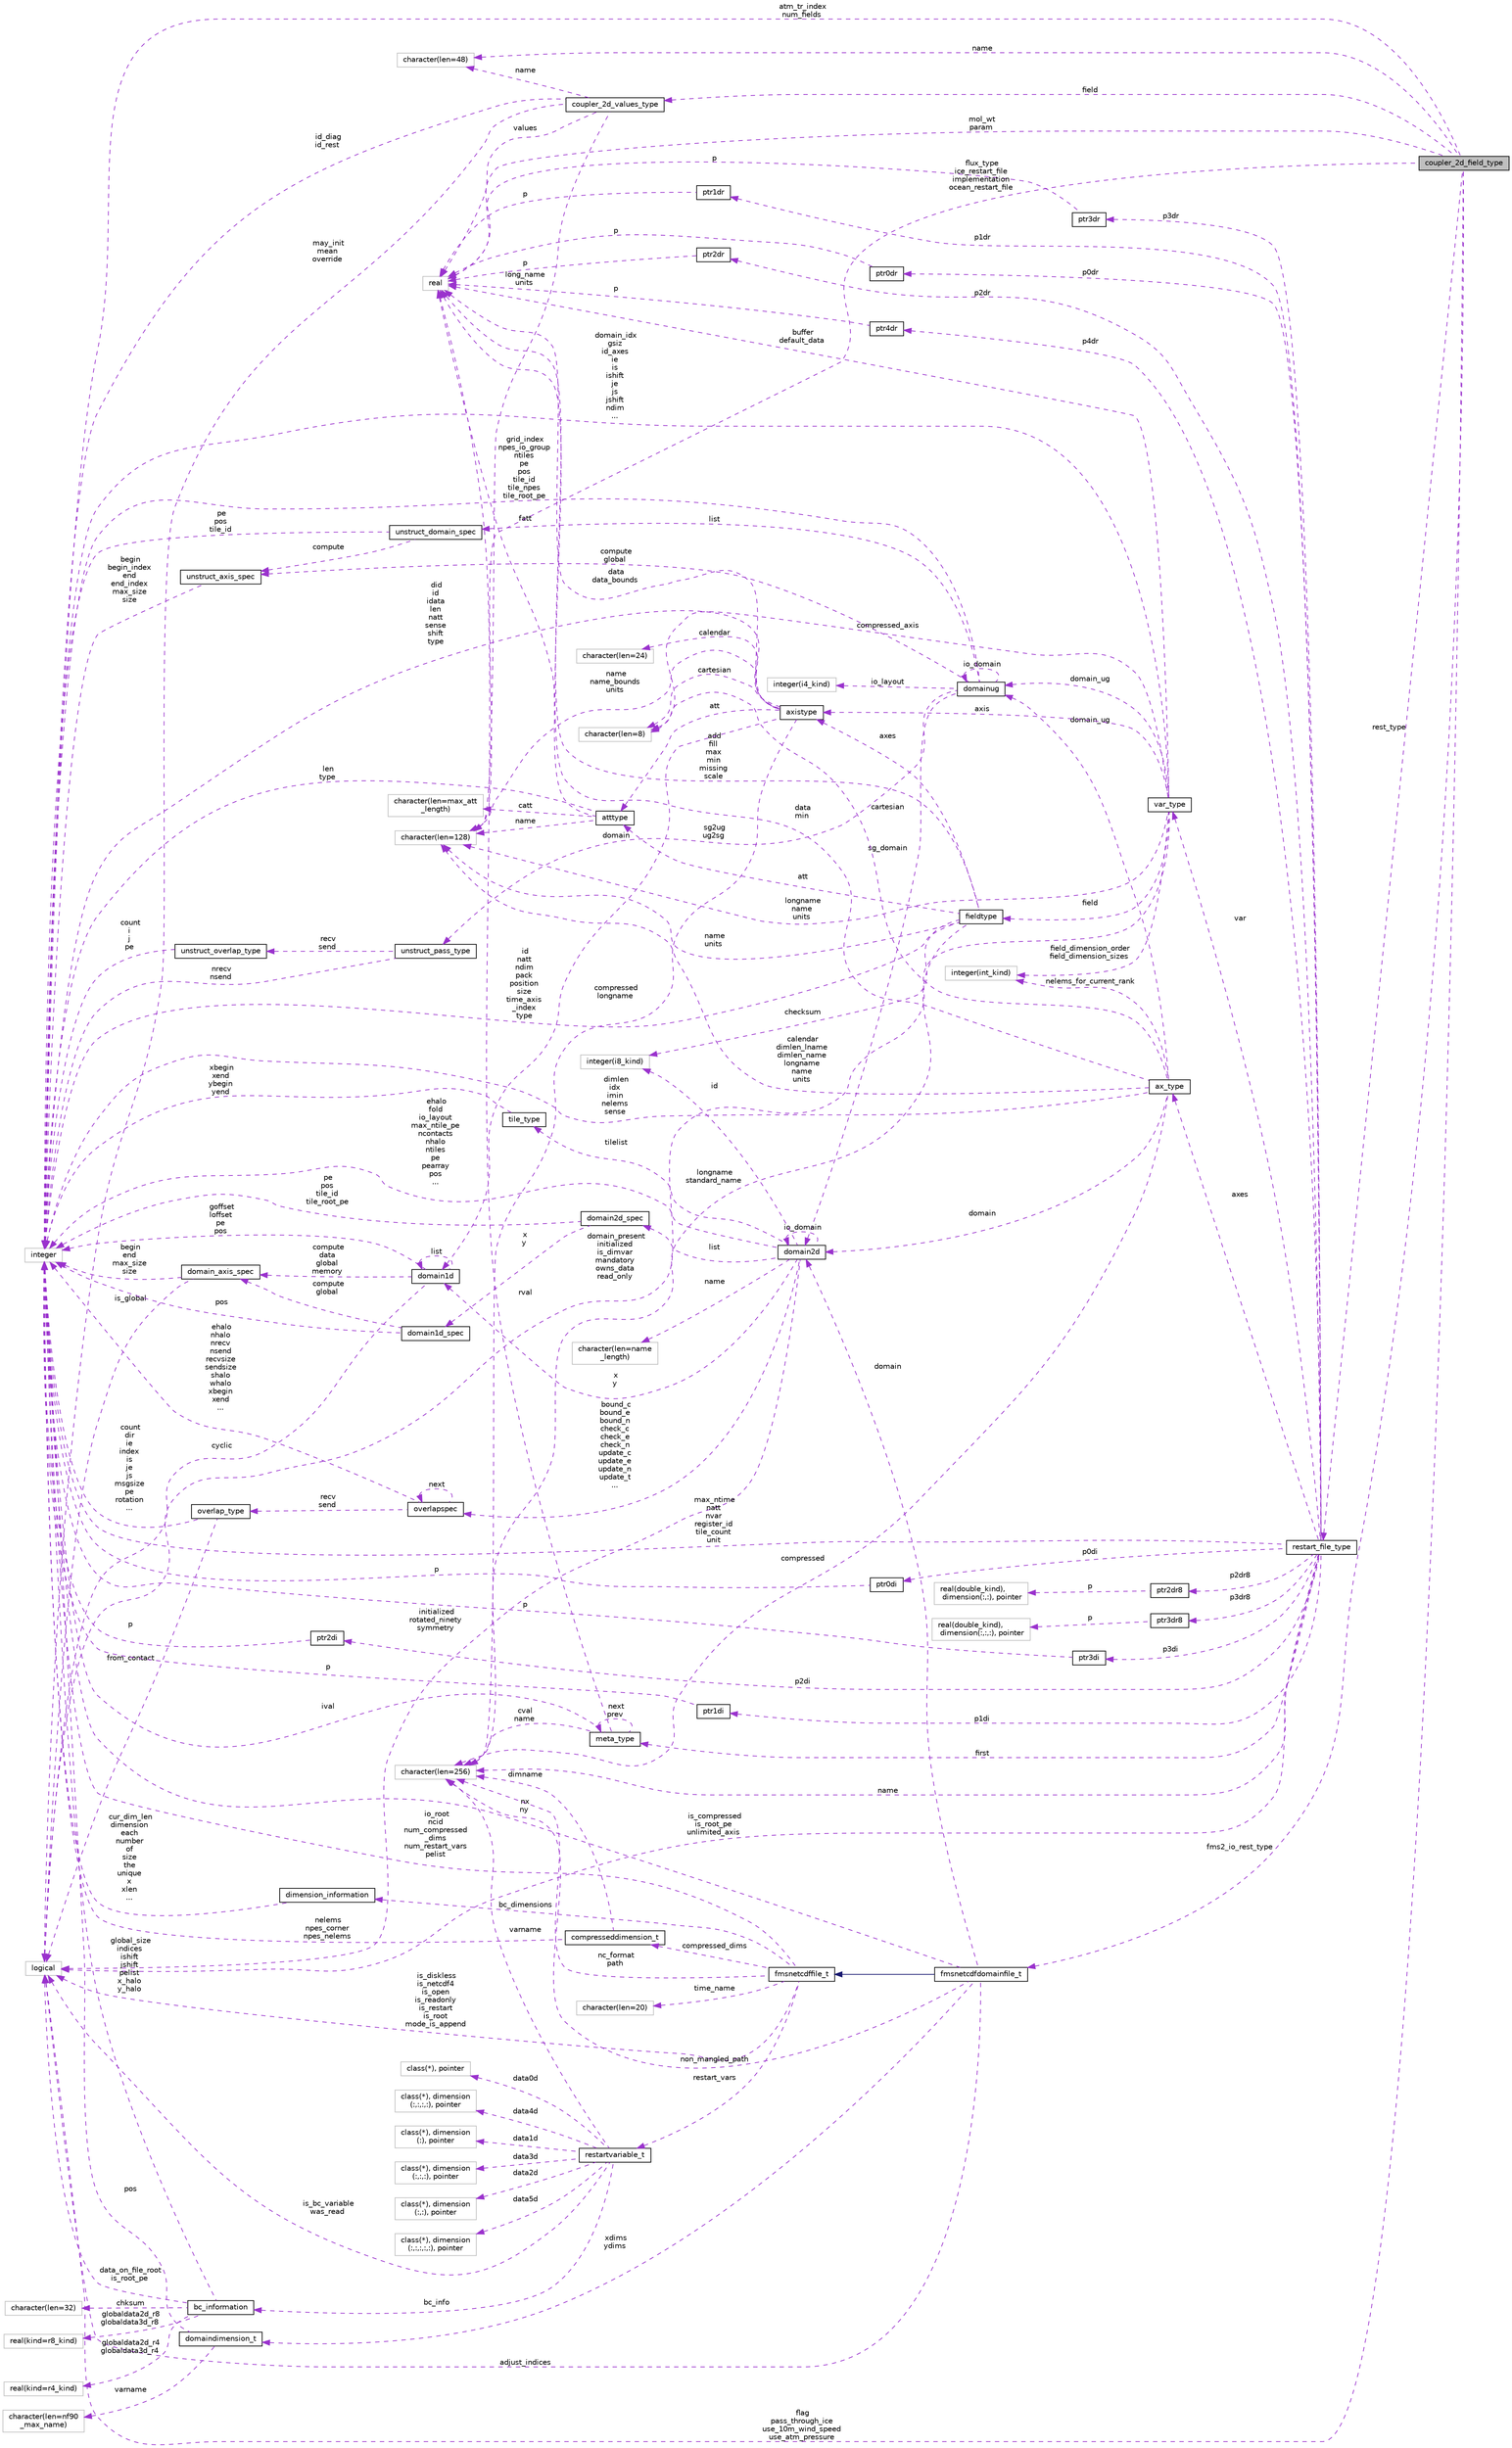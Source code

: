 digraph "coupler_2d_field_type"
{
 // INTERACTIVE_SVG=YES
 // LATEX_PDF_SIZE
  edge [fontname="Helvetica",fontsize="10",labelfontname="Helvetica",labelfontsize="10"];
  node [fontname="Helvetica",fontsize="10",shape=record];
  rankdir="LR";
  Node1 [label="coupler_2d_field_type",height=0.2,width=0.4,color="black", fillcolor="grey75", style="filled", fontcolor="black",tooltip="Coupler data for 2D fields."];
  Node2 -> Node1 [dir="back",color="darkorchid3",fontsize="10",style="dashed",label=" flag\npass_through_ice\nuse_10m_wind_speed\nuse_atm_pressure" ,fontname="Helvetica"];
  Node2 [label="logical",height=0.2,width=0.4,color="grey75", fillcolor="white", style="filled",tooltip=" "];
  Node3 -> Node1 [dir="back",color="darkorchid3",fontsize="10",style="dashed",label=" rest_type" ,fontname="Helvetica"];
  Node3 [label="restart_file_type",height=0.2,width=0.4,color="black", fillcolor="white", style="filled",URL="$group__fms__io__mod.html#structfms__io__mod_1_1restart__file__type",tooltip=" "];
  Node4 -> Node3 [dir="back",color="darkorchid3",fontsize="10",style="dashed",label=" p2dr8" ,fontname="Helvetica"];
  Node4 [label="ptr2dr8",height=0.2,width=0.4,color="black", fillcolor="white", style="filled",URL="$group__fms__io__mod.html#structfms__io__mod_1_1ptr2dr8",tooltip=" "];
  Node5 -> Node4 [dir="back",color="darkorchid3",fontsize="10",style="dashed",label=" p" ,fontname="Helvetica"];
  Node5 [label="real(double_kind),\l dimension(:,:), pointer",height=0.2,width=0.4,color="grey75", fillcolor="white", style="filled",tooltip=" "];
  Node2 -> Node3 [dir="back",color="darkorchid3",fontsize="10",style="dashed",label=" is_compressed\nis_root_pe\nunlimited_axis" ,fontname="Helvetica"];
  Node6 -> Node3 [dir="back",color="darkorchid3",fontsize="10",style="dashed",label=" p3dr8" ,fontname="Helvetica"];
  Node6 [label="ptr3dr8",height=0.2,width=0.4,color="black", fillcolor="white", style="filled",URL="$group__fms__io__mod.html#structfms__io__mod_1_1ptr3dr8",tooltip=" "];
  Node7 -> Node6 [dir="back",color="darkorchid3",fontsize="10",style="dashed",label=" p" ,fontname="Helvetica"];
  Node7 [label="real(double_kind),\l dimension(:,:,:), pointer",height=0.2,width=0.4,color="grey75", fillcolor="white", style="filled",tooltip=" "];
  Node8 -> Node3 [dir="back",color="darkorchid3",fontsize="10",style="dashed",label=" p1dr" ,fontname="Helvetica"];
  Node8 [label="ptr1dr",height=0.2,width=0.4,color="black", fillcolor="white", style="filled",URL="$group__fms__io__mod.html#structfms__io__mod_1_1ptr1dr",tooltip=" "];
  Node9 -> Node8 [dir="back",color="darkorchid3",fontsize="10",style="dashed",label=" p" ,fontname="Helvetica"];
  Node9 [label="real",height=0.2,width=0.4,color="grey75", fillcolor="white", style="filled",tooltip=" "];
  Node10 -> Node3 [dir="back",color="darkorchid3",fontsize="10",style="dashed",label=" p0dr" ,fontname="Helvetica"];
  Node10 [label="ptr0dr",height=0.2,width=0.4,color="black", fillcolor="white", style="filled",URL="$group__fms__io__mod.html#structfms__io__mod_1_1ptr0dr",tooltip=" "];
  Node9 -> Node10 [dir="back",color="darkorchid3",fontsize="10",style="dashed",label=" p" ,fontname="Helvetica"];
  Node11 -> Node3 [dir="back",color="darkorchid3",fontsize="10",style="dashed",label=" first" ,fontname="Helvetica"];
  Node11 [label="meta_type",height=0.2,width=0.4,color="black", fillcolor="white", style="filled",URL="$group__fms__io__mod.html#structfms__io__mod_1_1meta__type",tooltip=" "];
  Node11 -> Node11 [dir="back",color="darkorchid3",fontsize="10",style="dashed",label=" next\nprev" ,fontname="Helvetica"];
  Node12 -> Node11 [dir="back",color="darkorchid3",fontsize="10",style="dashed",label=" cval\nname" ,fontname="Helvetica"];
  Node12 [label="character(len=256)",height=0.2,width=0.4,color="grey75", fillcolor="white", style="filled",tooltip=" "];
  Node13 -> Node11 [dir="back",color="darkorchid3",fontsize="10",style="dashed",label=" ival" ,fontname="Helvetica"];
  Node13 [label="integer",height=0.2,width=0.4,color="grey75", fillcolor="white", style="filled",tooltip=" "];
  Node9 -> Node11 [dir="back",color="darkorchid3",fontsize="10",style="dashed",label=" rval" ,fontname="Helvetica"];
  Node14 -> Node3 [dir="back",color="darkorchid3",fontsize="10",style="dashed",label=" p3dr" ,fontname="Helvetica"];
  Node14 [label="ptr3dr",height=0.2,width=0.4,color="black", fillcolor="white", style="filled",URL="$group__fms__io__mod.html#structfms__io__mod_1_1ptr3dr",tooltip=" "];
  Node9 -> Node14 [dir="back",color="darkorchid3",fontsize="10",style="dashed",label=" p" ,fontname="Helvetica"];
  Node15 -> Node3 [dir="back",color="darkorchid3",fontsize="10",style="dashed",label=" p2dr" ,fontname="Helvetica"];
  Node15 [label="ptr2dr",height=0.2,width=0.4,color="black", fillcolor="white", style="filled",URL="$group__fms__io__mod.html#structfms__io__mod_1_1ptr2dr",tooltip=" "];
  Node9 -> Node15 [dir="back",color="darkorchid3",fontsize="10",style="dashed",label=" p" ,fontname="Helvetica"];
  Node16 -> Node3 [dir="back",color="darkorchid3",fontsize="10",style="dashed",label=" p4dr" ,fontname="Helvetica"];
  Node16 [label="ptr4dr",height=0.2,width=0.4,color="black", fillcolor="white", style="filled",URL="$group__fms__io__mod.html#structfms__io__mod_1_1ptr4dr",tooltip=" "];
  Node9 -> Node16 [dir="back",color="darkorchid3",fontsize="10",style="dashed",label=" p" ,fontname="Helvetica"];
  Node17 -> Node3 [dir="back",color="darkorchid3",fontsize="10",style="dashed",label=" axes" ,fontname="Helvetica"];
  Node17 [label="ax_type",height=0.2,width=0.4,color="black", fillcolor="white", style="filled",URL="$group__fms__io__mod.html#structfms__io__mod_1_1ax__type",tooltip=" "];
  Node18 -> Node17 [dir="back",color="darkorchid3",fontsize="10",style="dashed",label=" domain_ug" ,fontname="Helvetica"];
  Node18 [label="domainug",height=0.2,width=0.4,color="black", fillcolor="white", style="filled",URL="$group__mpp__domains__mod.html#structmpp__domains__mod_1_1domainug",tooltip="Domain information for managing data on unstructured grids."];
  Node19 -> Node18 [dir="back",color="darkorchid3",fontsize="10",style="dashed",label=" list" ,fontname="Helvetica"];
  Node19 [label="unstruct_domain_spec",height=0.2,width=0.4,color="black", fillcolor="white", style="filled",URL="$group__mpp__domains__mod.html#structmpp__domains__mod_1_1unstruct__domain__spec",tooltip="Private type for axis specification data for an unstructured domain."];
  Node20 -> Node19 [dir="back",color="darkorchid3",fontsize="10",style="dashed",label=" compute" ,fontname="Helvetica"];
  Node20 [label="unstruct_axis_spec",height=0.2,width=0.4,color="black", fillcolor="white", style="filled",URL="$group__mpp__domains__mod.html#structmpp__domains__mod_1_1unstruct__axis__spec",tooltip="Private type for axis specification data for an unstructured grid."];
  Node13 -> Node20 [dir="back",color="darkorchid3",fontsize="10",style="dashed",label=" begin\nbegin_index\nend\nend_index\nmax_size\nsize" ,fontname="Helvetica"];
  Node13 -> Node19 [dir="back",color="darkorchid3",fontsize="10",style="dashed",label=" pe\npos\ntile_id" ,fontname="Helvetica"];
  Node20 -> Node18 [dir="back",color="darkorchid3",fontsize="10",style="dashed",label=" compute\nglobal" ,fontname="Helvetica"];
  Node21 -> Node18 [dir="back",color="darkorchid3",fontsize="10",style="dashed",label=" sg_domain" ,fontname="Helvetica"];
  Node21 [label="domain2d",height=0.2,width=0.4,color="black", fillcolor="white", style="filled",URL="$group__mpp__domains__mod.html#structmpp__domains__mod_1_1domain2d",tooltip="The domain2D type contains all the necessary information to define the global, compute and data domai..."];
  Node2 -> Node21 [dir="back",color="darkorchid3",fontsize="10",style="dashed",label=" initialized\nrotated_ninety\nsymmetry" ,fontname="Helvetica"];
  Node22 -> Node21 [dir="back",color="darkorchid3",fontsize="10",style="dashed",label=" x\ny" ,fontname="Helvetica"];
  Node22 [label="domain1d",height=0.2,width=0.4,color="black", fillcolor="white", style="filled",URL="$group__mpp__domains__mod.html#structmpp__domains__mod_1_1domain1d",tooltip="One dimensional domain used to manage shared data access between pes."];
  Node2 -> Node22 [dir="back",color="darkorchid3",fontsize="10",style="dashed",label=" cyclic" ,fontname="Helvetica"];
  Node22 -> Node22 [dir="back",color="darkorchid3",fontsize="10",style="dashed",label=" list" ,fontname="Helvetica"];
  Node23 -> Node22 [dir="back",color="darkorchid3",fontsize="10",style="dashed",label=" compute\ndata\nglobal\nmemory" ,fontname="Helvetica"];
  Node23 [label="domain_axis_spec",height=0.2,width=0.4,color="black", fillcolor="white", style="filled",URL="$group__mpp__domains__mod.html#structmpp__domains__mod_1_1domain__axis__spec",tooltip="Used to specify index limits along an axis of a domain."];
  Node2 -> Node23 [dir="back",color="darkorchid3",fontsize="10",style="dashed",label=" is_global" ,fontname="Helvetica"];
  Node13 -> Node23 [dir="back",color="darkorchid3",fontsize="10",style="dashed",label=" begin\nend\nmax_size\nsize" ,fontname="Helvetica"];
  Node13 -> Node22 [dir="back",color="darkorchid3",fontsize="10",style="dashed",label=" goffset\nloffset\npe\npos" ,fontname="Helvetica"];
  Node24 -> Node21 [dir="back",color="darkorchid3",fontsize="10",style="dashed",label=" id" ,fontname="Helvetica"];
  Node24 [label="integer(i8_kind)",height=0.2,width=0.4,color="grey75", fillcolor="white", style="filled",tooltip=" "];
  Node21 -> Node21 [dir="back",color="darkorchid3",fontsize="10",style="dashed",label=" io_domain" ,fontname="Helvetica"];
  Node25 -> Node21 [dir="back",color="darkorchid3",fontsize="10",style="dashed",label=" bound_c\nbound_e\nbound_n\ncheck_c\ncheck_e\ncheck_n\nupdate_c\nupdate_e\nupdate_n\nupdate_t\n..." ,fontname="Helvetica"];
  Node25 [label="overlapspec",height=0.2,width=0.4,color="black", fillcolor="white", style="filled",URL="$group__mpp__domains__mod.html#structmpp__domains__mod_1_1overlapspec",tooltip="Private type for overlap specifications."];
  Node26 -> Node25 [dir="back",color="darkorchid3",fontsize="10",style="dashed",label=" recv\nsend" ,fontname="Helvetica"];
  Node26 [label="overlap_type",height=0.2,width=0.4,color="black", fillcolor="white", style="filled",URL="$group__mpp__domains__mod.html#structmpp__domains__mod_1_1overlap__type",tooltip="Type for overlapping data."];
  Node2 -> Node26 [dir="back",color="darkorchid3",fontsize="10",style="dashed",label=" from_contact" ,fontname="Helvetica"];
  Node13 -> Node26 [dir="back",color="darkorchid3",fontsize="10",style="dashed",label=" count\ndir\nie\nindex\nis\nje\njs\nmsgsize\npe\nrotation\n..." ,fontname="Helvetica"];
  Node25 -> Node25 [dir="back",color="darkorchid3",fontsize="10",style="dashed",label=" next" ,fontname="Helvetica"];
  Node13 -> Node25 [dir="back",color="darkorchid3",fontsize="10",style="dashed",label=" ehalo\nnhalo\nnrecv\nnsend\nrecvsize\nsendsize\nshalo\nwhalo\nxbegin\nxend\n..." ,fontname="Helvetica"];
  Node27 -> Node21 [dir="back",color="darkorchid3",fontsize="10",style="dashed",label=" list" ,fontname="Helvetica"];
  Node27 [label="domain2d_spec",height=0.2,width=0.4,color="black", fillcolor="white", style="filled",URL="$group__mpp__domains__mod.html#structmpp__domains__mod_1_1domain2d__spec",tooltip="Private type to specify multiple index limits and pe information for a 2D domain."];
  Node28 -> Node27 [dir="back",color="darkorchid3",fontsize="10",style="dashed",label=" x\ny" ,fontname="Helvetica"];
  Node28 [label="domain1d_spec",height=0.2,width=0.4,color="black", fillcolor="white", style="filled",URL="$group__mpp__domains__mod.html#structmpp__domains__mod_1_1domain1d__spec",tooltip="A private type used to specify index limits for a domain decomposition."];
  Node23 -> Node28 [dir="back",color="darkorchid3",fontsize="10",style="dashed",label=" compute\nglobal" ,fontname="Helvetica"];
  Node13 -> Node28 [dir="back",color="darkorchid3",fontsize="10",style="dashed",label=" pos" ,fontname="Helvetica"];
  Node13 -> Node27 [dir="back",color="darkorchid3",fontsize="10",style="dashed",label=" pe\npos\ntile_id\ntile_root_pe" ,fontname="Helvetica"];
  Node29 -> Node21 [dir="back",color="darkorchid3",fontsize="10",style="dashed",label=" tilelist" ,fontname="Helvetica"];
  Node29 [label="tile_type",height=0.2,width=0.4,color="black", fillcolor="white", style="filled",URL="$group__mpp__domains__mod.html#structmpp__domains__mod_1_1tile__type",tooltip="Upper and lower x and y bounds for a tile."];
  Node13 -> Node29 [dir="back",color="darkorchid3",fontsize="10",style="dashed",label=" xbegin\nxend\nybegin\nyend" ,fontname="Helvetica"];
  Node13 -> Node21 [dir="back",color="darkorchid3",fontsize="10",style="dashed",label=" ehalo\nfold\nio_layout\nmax_ntile_pe\nncontacts\nnhalo\nntiles\npe\npearray\npos\n..." ,fontname="Helvetica"];
  Node30 -> Node21 [dir="back",color="darkorchid3",fontsize="10",style="dashed",label=" name" ,fontname="Helvetica"];
  Node30 [label="character(len=name\l_length)",height=0.2,width=0.4,color="grey75", fillcolor="white", style="filled",tooltip=" "];
  Node18 -> Node18 [dir="back",color="darkorchid3",fontsize="10",style="dashed",label=" io_domain" ,fontname="Helvetica"];
  Node31 -> Node18 [dir="back",color="darkorchid3",fontsize="10",style="dashed",label=" sg2ug\nug2sg" ,fontname="Helvetica"];
  Node31 [label="unstruct_pass_type",height=0.2,width=0.4,color="black", fillcolor="white", style="filled",URL="$group__mpp__domains__mod.html#structmpp__domains__mod_1_1unstruct__pass__type",tooltip="Private type."];
  Node32 -> Node31 [dir="back",color="darkorchid3",fontsize="10",style="dashed",label=" recv\nsend" ,fontname="Helvetica"];
  Node32 [label="unstruct_overlap_type",height=0.2,width=0.4,color="black", fillcolor="white", style="filled",URL="$group__mpp__domains__mod.html#structmpp__domains__mod_1_1unstruct__overlap__type",tooltip="Private type."];
  Node13 -> Node32 [dir="back",color="darkorchid3",fontsize="10",style="dashed",label=" count\ni\nj\npe" ,fontname="Helvetica"];
  Node13 -> Node31 [dir="back",color="darkorchid3",fontsize="10",style="dashed",label=" nrecv\nnsend" ,fontname="Helvetica"];
  Node13 -> Node18 [dir="back",color="darkorchid3",fontsize="10",style="dashed",label=" grid_index\nnpes_io_group\nntiles\npe\npos\ntile_id\ntile_npes\ntile_root_pe" ,fontname="Helvetica"];
  Node33 -> Node18 [dir="back",color="darkorchid3",fontsize="10",style="dashed",label=" io_layout" ,fontname="Helvetica"];
  Node33 [label="integer(i4_kind)",height=0.2,width=0.4,color="grey75", fillcolor="white", style="filled",tooltip=" "];
  Node21 -> Node17 [dir="back",color="darkorchid3",fontsize="10",style="dashed",label=" domain" ,fontname="Helvetica"];
  Node12 -> Node17 [dir="back",color="darkorchid3",fontsize="10",style="dashed",label=" compressed" ,fontname="Helvetica"];
  Node34 -> Node17 [dir="back",color="darkorchid3",fontsize="10",style="dashed",label=" nelems_for_current_rank" ,fontname="Helvetica"];
  Node34 [label="integer(int_kind)",height=0.2,width=0.4,color="grey75", fillcolor="white", style="filled",tooltip=" "];
  Node35 -> Node17 [dir="back",color="darkorchid3",fontsize="10",style="dashed",label=" cartesian" ,fontname="Helvetica"];
  Node35 [label="character(len=8)",height=0.2,width=0.4,color="grey75", fillcolor="white", style="filled",tooltip=" "];
  Node36 -> Node17 [dir="back",color="darkorchid3",fontsize="10",style="dashed",label=" calendar\ndimlen_lname\ndimlen_name\nlongname\nname\nunits" ,fontname="Helvetica"];
  Node36 [label="character(len=128)",height=0.2,width=0.4,color="grey75", fillcolor="white", style="filled",tooltip=" "];
  Node9 -> Node17 [dir="back",color="darkorchid3",fontsize="10",style="dashed",label=" data\nmin" ,fontname="Helvetica"];
  Node13 -> Node17 [dir="back",color="darkorchid3",fontsize="10",style="dashed",label=" dimlen\nidx\nimin\nnelems\nsense" ,fontname="Helvetica"];
  Node12 -> Node3 [dir="back",color="darkorchid3",fontsize="10",style="dashed",label=" name" ,fontname="Helvetica"];
  Node37 -> Node3 [dir="back",color="darkorchid3",fontsize="10",style="dashed",label=" p1di" ,fontname="Helvetica"];
  Node37 [label="ptr1di",height=0.2,width=0.4,color="black", fillcolor="white", style="filled",URL="$group__fms__io__mod.html#structfms__io__mod_1_1ptr1di",tooltip=" "];
  Node13 -> Node37 [dir="back",color="darkorchid3",fontsize="10",style="dashed",label=" p" ,fontname="Helvetica"];
  Node38 -> Node3 [dir="back",color="darkorchid3",fontsize="10",style="dashed",label=" var" ,fontname="Helvetica"];
  Node38 [label="var_type",height=0.2,width=0.4,color="black", fillcolor="white", style="filled",URL="$group__fms__io__mod.html#structfms__io__mod_1_1var__type",tooltip=" "];
  Node2 -> Node38 [dir="back",color="darkorchid3",fontsize="10",style="dashed",label=" domain_present\ninitialized\nis_dimvar\nmandatory\nowns_data\nread_only" ,fontname="Helvetica"];
  Node39 -> Node38 [dir="back",color="darkorchid3",fontsize="10",style="dashed",label=" field" ,fontname="Helvetica"];
  Node39 [label="fieldtype",height=0.2,width=0.4,color="black", fillcolor="white", style="filled",URL="$group__mpp__io__mod.html#structmpp__io__mod_1_1fieldtype",tooltip=" "];
  Node24 -> Node39 [dir="back",color="darkorchid3",fontsize="10",style="dashed",label=" checksum" ,fontname="Helvetica"];
  Node12 -> Node39 [dir="back",color="darkorchid3",fontsize="10",style="dashed",label=" longname\nstandard_name" ,fontname="Helvetica"];
  Node40 -> Node39 [dir="back",color="darkorchid3",fontsize="10",style="dashed",label=" att" ,fontname="Helvetica"];
  Node40 [label="atttype",height=0.2,width=0.4,color="black", fillcolor="white", style="filled",URL="$group__mpp__io__mod.html#structmpp__io__mod_1_1atttype",tooltip=" "];
  Node36 -> Node40 [dir="back",color="darkorchid3",fontsize="10",style="dashed",label=" name" ,fontname="Helvetica"];
  Node9 -> Node40 [dir="back",color="darkorchid3",fontsize="10",style="dashed",label=" fatt" ,fontname="Helvetica"];
  Node13 -> Node40 [dir="back",color="darkorchid3",fontsize="10",style="dashed",label=" len\ntype" ,fontname="Helvetica"];
  Node41 -> Node40 [dir="back",color="darkorchid3",fontsize="10",style="dashed",label=" catt" ,fontname="Helvetica"];
  Node41 [label="character(len=max_att\l_length)",height=0.2,width=0.4,color="grey75", fillcolor="white", style="filled",tooltip=" "];
  Node42 -> Node39 [dir="back",color="darkorchid3",fontsize="10",style="dashed",label=" axes" ,fontname="Helvetica"];
  Node42 [label="axistype",height=0.2,width=0.4,color="black", fillcolor="white", style="filled",URL="$group__mpp__io__mod.html#structmpp__io__mod_1_1axistype",tooltip=" "];
  Node22 -> Node42 [dir="back",color="darkorchid3",fontsize="10",style="dashed",label=" domain" ,fontname="Helvetica"];
  Node12 -> Node42 [dir="back",color="darkorchid3",fontsize="10",style="dashed",label=" compressed\nlongname" ,fontname="Helvetica"];
  Node40 -> Node42 [dir="back",color="darkorchid3",fontsize="10",style="dashed",label=" att" ,fontname="Helvetica"];
  Node35 -> Node42 [dir="back",color="darkorchid3",fontsize="10",style="dashed",label=" cartesian" ,fontname="Helvetica"];
  Node36 -> Node42 [dir="back",color="darkorchid3",fontsize="10",style="dashed",label=" name\nname_bounds\nunits" ,fontname="Helvetica"];
  Node9 -> Node42 [dir="back",color="darkorchid3",fontsize="10",style="dashed",label=" data\ndata_bounds" ,fontname="Helvetica"];
  Node13 -> Node42 [dir="back",color="darkorchid3",fontsize="10",style="dashed",label=" did\nid\nidata\nlen\nnatt\nsense\nshift\ntype" ,fontname="Helvetica"];
  Node43 -> Node42 [dir="back",color="darkorchid3",fontsize="10",style="dashed",label=" calendar" ,fontname="Helvetica"];
  Node43 [label="character(len=24)",height=0.2,width=0.4,color="grey75", fillcolor="white", style="filled",tooltip=" "];
  Node36 -> Node39 [dir="back",color="darkorchid3",fontsize="10",style="dashed",label=" name\nunits" ,fontname="Helvetica"];
  Node13 -> Node39 [dir="back",color="darkorchid3",fontsize="10",style="dashed",label=" id\nnatt\nndim\npack\nposition\nsize\ntime_axis\l_index\ntype" ,fontname="Helvetica"];
  Node9 -> Node39 [dir="back",color="darkorchid3",fontsize="10",style="dashed",label=" add\nfill\nmax\nmin\nmissing\nscale" ,fontname="Helvetica"];
  Node18 -> Node38 [dir="back",color="darkorchid3",fontsize="10",style="dashed",label=" domain_ug" ,fontname="Helvetica"];
  Node34 -> Node38 [dir="back",color="darkorchid3",fontsize="10",style="dashed",label=" field_dimension_order\nfield_dimension_sizes" ,fontname="Helvetica"];
  Node42 -> Node38 [dir="back",color="darkorchid3",fontsize="10",style="dashed",label=" axis" ,fontname="Helvetica"];
  Node35 -> Node38 [dir="back",color="darkorchid3",fontsize="10",style="dashed",label=" compressed_axis" ,fontname="Helvetica"];
  Node36 -> Node38 [dir="back",color="darkorchid3",fontsize="10",style="dashed",label=" longname\nname\nunits" ,fontname="Helvetica"];
  Node13 -> Node38 [dir="back",color="darkorchid3",fontsize="10",style="dashed",label=" domain_idx\ngsiz\nid_axes\nie\nis\nishift\nje\njs\njshift\nndim\n..." ,fontname="Helvetica"];
  Node9 -> Node38 [dir="back",color="darkorchid3",fontsize="10",style="dashed",label=" buffer\ndefault_data" ,fontname="Helvetica"];
  Node44 -> Node3 [dir="back",color="darkorchid3",fontsize="10",style="dashed",label=" p0di" ,fontname="Helvetica"];
  Node44 [label="ptr0di",height=0.2,width=0.4,color="black", fillcolor="white", style="filled",URL="$group__fms__io__mod.html#structfms__io__mod_1_1ptr0di",tooltip=" "];
  Node13 -> Node44 [dir="back",color="darkorchid3",fontsize="10",style="dashed",label=" p" ,fontname="Helvetica"];
  Node45 -> Node3 [dir="back",color="darkorchid3",fontsize="10",style="dashed",label=" p3di" ,fontname="Helvetica"];
  Node45 [label="ptr3di",height=0.2,width=0.4,color="black", fillcolor="white", style="filled",URL="$group__fms__io__mod.html#structfms__io__mod_1_1ptr3di",tooltip=" "];
  Node13 -> Node45 [dir="back",color="darkorchid3",fontsize="10",style="dashed",label=" p" ,fontname="Helvetica"];
  Node46 -> Node3 [dir="back",color="darkorchid3",fontsize="10",style="dashed",label=" p2di" ,fontname="Helvetica"];
  Node46 [label="ptr2di",height=0.2,width=0.4,color="black", fillcolor="white", style="filled",URL="$group__fms__io__mod.html#structfms__io__mod_1_1ptr2di",tooltip=" "];
  Node13 -> Node46 [dir="back",color="darkorchid3",fontsize="10",style="dashed",label=" p" ,fontname="Helvetica"];
  Node13 -> Node3 [dir="back",color="darkorchid3",fontsize="10",style="dashed",label=" max_ntime\nnatt\nnvar\nregister_id\ntile_count\nunit" ,fontname="Helvetica"];
  Node47 -> Node1 [dir="back",color="darkorchid3",fontsize="10",style="dashed",label=" field" ,fontname="Helvetica"];
  Node47 [label="coupler_2d_values_type",height=0.2,width=0.4,color="black", fillcolor="white", style="filled",URL="$group__coupler__types__mod.html#structcoupler__types__mod_1_1coupler__2d__values__type",tooltip="Coupler data for 2D values."];
  Node2 -> Node47 [dir="back",color="darkorchid3",fontsize="10",style="dashed",label=" may_init\nmean\noverride" ,fontname="Helvetica"];
  Node48 -> Node47 [dir="back",color="darkorchid3",fontsize="10",style="dashed",label=" name" ,fontname="Helvetica"];
  Node48 [label="character(len=48)",height=0.2,width=0.4,color="grey75", fillcolor="white", style="filled",tooltip=" "];
  Node36 -> Node47 [dir="back",color="darkorchid3",fontsize="10",style="dashed",label=" long_name\nunits" ,fontname="Helvetica"];
  Node13 -> Node47 [dir="back",color="darkorchid3",fontsize="10",style="dashed",label=" id_diag\nid_rest" ,fontname="Helvetica"];
  Node9 -> Node47 [dir="back",color="darkorchid3",fontsize="10",style="dashed",label=" values" ,fontname="Helvetica"];
  Node48 -> Node1 [dir="back",color="darkorchid3",fontsize="10",style="dashed",label=" name" ,fontname="Helvetica"];
  Node49 -> Node1 [dir="back",color="darkorchid3",fontsize="10",style="dashed",label=" fms2_io_rest_type" ,fontname="Helvetica"];
  Node49 [label="fmsnetcdfdomainfile_t",height=0.2,width=0.4,color="black", fillcolor="white", style="filled",URL="$group__fms__netcdf__domain__io__mod.html#structfms__netcdf__domain__io__mod_1_1fmsnetcdfdomainfile__t",tooltip="netcdf domain file type."];
  Node50 -> Node49 [dir="back",color="midnightblue",fontsize="10",style="solid",fontname="Helvetica"];
  Node50 [label="fmsnetcdffile_t",height=0.2,width=0.4,color="black", fillcolor="white", style="filled",URL="$group__netcdf__io__mod.html#structnetcdf__io__mod_1_1fmsnetcdffile__t",tooltip="Netcdf file type."];
  Node2 -> Node50 [dir="back",color="darkorchid3",fontsize="10",style="dashed",label=" is_diskless\nis_netcdf4\nis_open\nis_readonly\nis_restart\nis_root\nmode_is_append" ,fontname="Helvetica"];
  Node12 -> Node50 [dir="back",color="darkorchid3",fontsize="10",style="dashed",label=" nc_format\npath" ,fontname="Helvetica"];
  Node51 -> Node50 [dir="back",color="darkorchid3",fontsize="10",style="dashed",label=" time_name" ,fontname="Helvetica"];
  Node51 [label="character(len=20)",height=0.2,width=0.4,color="grey75", fillcolor="white", style="filled",tooltip=" "];
  Node52 -> Node50 [dir="back",color="darkorchid3",fontsize="10",style="dashed",label=" compressed_dims" ,fontname="Helvetica"];
  Node52 [label="compresseddimension_t",height=0.2,width=0.4,color="black", fillcolor="white", style="filled",URL="$group__netcdf__io__mod.html#structnetcdf__io__mod_1_1compresseddimension__t",tooltip="Compressed dimension."];
  Node12 -> Node52 [dir="back",color="darkorchid3",fontsize="10",style="dashed",label=" dimname" ,fontname="Helvetica"];
  Node13 -> Node52 [dir="back",color="darkorchid3",fontsize="10",style="dashed",label=" nelems\nnpes_corner\nnpes_nelems" ,fontname="Helvetica"];
  Node53 -> Node50 [dir="back",color="darkorchid3",fontsize="10",style="dashed",label=" bc_dimensions" ,fontname="Helvetica"];
  Node53 [label="dimension_information",height=0.2,width=0.4,color="black", fillcolor="white", style="filled",URL="$group__netcdf__io__mod.html#structnetcdf__io__mod_1_1dimension__information",tooltip="information about the current dimensions for regional restart variables"];
  Node13 -> Node53 [dir="back",color="darkorchid3",fontsize="10",style="dashed",label=" cur_dim_len\ndimension\neach\nnumber\nof\nsize\nthe\nunique\nx\nxlen\n..." ,fontname="Helvetica"];
  Node54 -> Node50 [dir="back",color="darkorchid3",fontsize="10",style="dashed",label=" restart_vars" ,fontname="Helvetica"];
  Node54 [label="restartvariable_t",height=0.2,width=0.4,color="black", fillcolor="white", style="filled",URL="$group__netcdf__io__mod.html#structnetcdf__io__mod_1_1restartvariable__t",tooltip="Restart variable."];
  Node2 -> Node54 [dir="back",color="darkorchid3",fontsize="10",style="dashed",label=" is_bc_variable\nwas_read" ,fontname="Helvetica"];
  Node55 -> Node54 [dir="back",color="darkorchid3",fontsize="10",style="dashed",label=" data3d" ,fontname="Helvetica"];
  Node55 [label="class(*), dimension\l(:,:,:), pointer",height=0.2,width=0.4,color="grey75", fillcolor="white", style="filled",tooltip=" "];
  Node56 -> Node54 [dir="back",color="darkorchid3",fontsize="10",style="dashed",label=" data2d" ,fontname="Helvetica"];
  Node56 [label="class(*), dimension\l(:,:), pointer",height=0.2,width=0.4,color="grey75", fillcolor="white", style="filled",tooltip=" "];
  Node57 -> Node54 [dir="back",color="darkorchid3",fontsize="10",style="dashed",label=" data5d" ,fontname="Helvetica"];
  Node57 [label="class(*), dimension\l(:,:,:,:,:), pointer",height=0.2,width=0.4,color="grey75", fillcolor="white", style="filled",tooltip=" "];
  Node58 -> Node54 [dir="back",color="darkorchid3",fontsize="10",style="dashed",label=" data0d" ,fontname="Helvetica"];
  Node58 [label="class(*), pointer",height=0.2,width=0.4,color="grey75", fillcolor="white", style="filled",tooltip=" "];
  Node12 -> Node54 [dir="back",color="darkorchid3",fontsize="10",style="dashed",label=" varname" ,fontname="Helvetica"];
  Node59 -> Node54 [dir="back",color="darkorchid3",fontsize="10",style="dashed",label=" data4d" ,fontname="Helvetica"];
  Node59 [label="class(*), dimension\l(:,:,:,:), pointer",height=0.2,width=0.4,color="grey75", fillcolor="white", style="filled",tooltip=" "];
  Node60 -> Node54 [dir="back",color="darkorchid3",fontsize="10",style="dashed",label=" data1d" ,fontname="Helvetica"];
  Node60 [label="class(*), dimension\l(:), pointer",height=0.2,width=0.4,color="grey75", fillcolor="white", style="filled",tooltip=" "];
  Node61 -> Node54 [dir="back",color="darkorchid3",fontsize="10",style="dashed",label=" bc_info" ,fontname="Helvetica"];
  Node61 [label="bc_information",height=0.2,width=0.4,color="black", fillcolor="white", style="filled",URL="$group__netcdf__io__mod.html#structnetcdf__io__mod_1_1bc__information",tooltip="information needed fr regional restart variables"];
  Node2 -> Node61 [dir="back",color="darkorchid3",fontsize="10",style="dashed",label=" data_on_file_root\nis_root_pe" ,fontname="Helvetica"];
  Node62 -> Node61 [dir="back",color="darkorchid3",fontsize="10",style="dashed",label=" globaldata2d_r8\nglobaldata3d_r8" ,fontname="Helvetica"];
  Node62 [label="real(kind=r8_kind)",height=0.2,width=0.4,color="grey75", fillcolor="white", style="filled",tooltip=" "];
  Node63 -> Node61 [dir="back",color="darkorchid3",fontsize="10",style="dashed",label=" globaldata2d_r4\nglobaldata3d_r4" ,fontname="Helvetica"];
  Node63 [label="real(kind=r4_kind)",height=0.2,width=0.4,color="grey75", fillcolor="white", style="filled",tooltip=" "];
  Node64 -> Node61 [dir="back",color="darkorchid3",fontsize="10",style="dashed",label=" chksum" ,fontname="Helvetica"];
  Node64 [label="character(len=32)",height=0.2,width=0.4,color="grey75", fillcolor="white", style="filled",tooltip=" "];
  Node13 -> Node61 [dir="back",color="darkorchid3",fontsize="10",style="dashed",label=" global_size\nindices\nishift\njshift\npelist\nx_halo\ny_halo" ,fontname="Helvetica"];
  Node13 -> Node50 [dir="back",color="darkorchid3",fontsize="10",style="dashed",label=" io_root\nncid\nnum_compressed\l_dims\nnum_restart_vars\npelist" ,fontname="Helvetica"];
  Node2 -> Node49 [dir="back",color="darkorchid3",fontsize="10",style="dashed",label=" adjust_indices" ,fontname="Helvetica"];
  Node65 -> Node49 [dir="back",color="darkorchid3",fontsize="10",style="dashed",label=" xdims\nydims" ,fontname="Helvetica"];
  Node65 [label="domaindimension_t",height=0.2,width=0.4,color="black", fillcolor="white", style="filled",URL="$group__fms__netcdf__domain__io__mod.html#structfms__netcdf__domain__io__mod_1_1domaindimension__t",tooltip="Domain variable."];
  Node66 -> Node65 [dir="back",color="darkorchid3",fontsize="10",style="dashed",label=" varname" ,fontname="Helvetica"];
  Node66 [label="character(len=nf90\l_max_name)",height=0.2,width=0.4,color="grey75", fillcolor="white", style="filled",tooltip=" "];
  Node13 -> Node65 [dir="back",color="darkorchid3",fontsize="10",style="dashed",label=" pos" ,fontname="Helvetica"];
  Node21 -> Node49 [dir="back",color="darkorchid3",fontsize="10",style="dashed",label=" domain" ,fontname="Helvetica"];
  Node12 -> Node49 [dir="back",color="darkorchid3",fontsize="10",style="dashed",label=" non_mangled_path" ,fontname="Helvetica"];
  Node13 -> Node49 [dir="back",color="darkorchid3",fontsize="10",style="dashed",label=" nx\nny" ,fontname="Helvetica"];
  Node36 -> Node1 [dir="back",color="darkorchid3",fontsize="10",style="dashed",label=" flux_type\nice_restart_file\nimplementation\nocean_restart_file" ,fontname="Helvetica"];
  Node9 -> Node1 [dir="back",color="darkorchid3",fontsize="10",style="dashed",label=" mol_wt\nparam" ,fontname="Helvetica"];
  Node13 -> Node1 [dir="back",color="darkorchid3",fontsize="10",style="dashed",label=" atm_tr_index\nnum_fields" ,fontname="Helvetica"];
}
